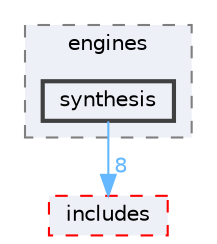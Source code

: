 digraph "/Users/jonathan/Works/Tools/Triton/src/libtriton/engines/synthesis"
{
 // LATEX_PDF_SIZE
  bgcolor="transparent";
  edge [fontname=Helvetica,fontsize=10,labelfontname=Helvetica,labelfontsize=10];
  node [fontname=Helvetica,fontsize=10,shape=box,height=0.2,width=0.4];
  compound=true
  subgraph clusterdir_fb48f4b932ca139b3874979a79920170 {
    graph [ bgcolor="#edf0f7", pencolor="grey50", label="engines", fontname=Helvetica,fontsize=10 style="filled,dashed", URL="dir_fb48f4b932ca139b3874979a79920170.html",tooltip=""]
  dir_81ab054120ec31a69b89789669d09104 [label="synthesis", fillcolor="#edf0f7", color="grey25", style="filled,bold", URL="dir_81ab054120ec31a69b89789669d09104.html",tooltip=""];
  }
  dir_f9d272ec16541780a187e9fc1e6dde2e [label="includes", fillcolor="#edf0f7", color="red", style="filled,dashed", URL="dir_f9d272ec16541780a187e9fc1e6dde2e.html",tooltip=""];
  dir_81ab054120ec31a69b89789669d09104->dir_f9d272ec16541780a187e9fc1e6dde2e [headlabel="8", labeldistance=1.5 headhref="dir_000025_000011.html" color="steelblue1" fontcolor="steelblue1"];
}

